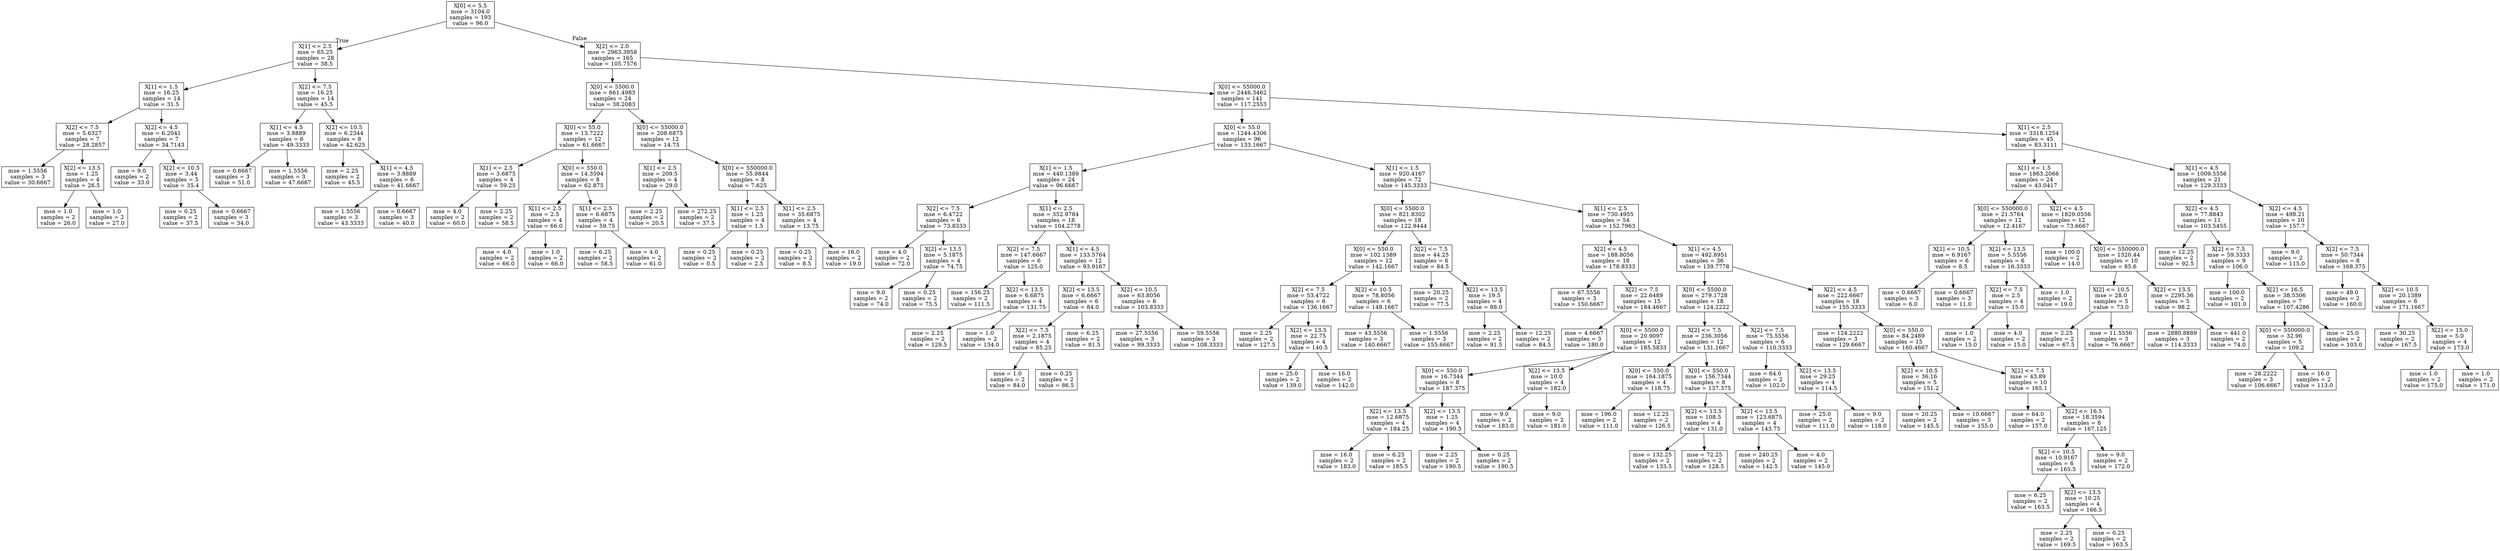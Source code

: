 digraph Tree {
node [shape=box] ;
0 [label="X[0] <= 5.5\nmse = 3104.0\nsamples = 193\nvalue = 96.0"] ;
1 [label="X[1] <= 2.5\nmse = 65.25\nsamples = 28\nvalue = 38.5"] ;
0 -> 1 [labeldistance=2.5, labelangle=45, headlabel="True"] ;
2 [label="X[1] <= 1.5\nmse = 16.25\nsamples = 14\nvalue = 31.5"] ;
1 -> 2 ;
3 [label="X[2] <= 7.5\nmse = 5.6327\nsamples = 7\nvalue = 28.2857"] ;
2 -> 3 ;
4 [label="mse = 1.5556\nsamples = 3\nvalue = 30.6667"] ;
3 -> 4 ;
5 [label="X[2] <= 13.5\nmse = 1.25\nsamples = 4\nvalue = 26.5"] ;
3 -> 5 ;
6 [label="mse = 1.0\nsamples = 2\nvalue = 26.0"] ;
5 -> 6 ;
7 [label="mse = 1.0\nsamples = 2\nvalue = 27.0"] ;
5 -> 7 ;
8 [label="X[2] <= 4.5\nmse = 6.2041\nsamples = 7\nvalue = 34.7143"] ;
2 -> 8 ;
9 [label="mse = 9.0\nsamples = 2\nvalue = 33.0"] ;
8 -> 9 ;
10 [label="X[2] <= 10.5\nmse = 3.44\nsamples = 5\nvalue = 35.4"] ;
8 -> 10 ;
11 [label="mse = 0.25\nsamples = 2\nvalue = 37.5"] ;
10 -> 11 ;
12 [label="mse = 0.6667\nsamples = 3\nvalue = 34.0"] ;
10 -> 12 ;
13 [label="X[2] <= 7.5\nmse = 16.25\nsamples = 14\nvalue = 45.5"] ;
1 -> 13 ;
14 [label="X[1] <= 4.5\nmse = 3.8889\nsamples = 6\nvalue = 49.3333"] ;
13 -> 14 ;
15 [label="mse = 0.6667\nsamples = 3\nvalue = 51.0"] ;
14 -> 15 ;
16 [label="mse = 1.5556\nsamples = 3\nvalue = 47.6667"] ;
14 -> 16 ;
17 [label="X[2] <= 10.5\nmse = 6.2344\nsamples = 8\nvalue = 42.625"] ;
13 -> 17 ;
18 [label="mse = 2.25\nsamples = 2\nvalue = 45.5"] ;
17 -> 18 ;
19 [label="X[1] <= 4.5\nmse = 3.8889\nsamples = 6\nvalue = 41.6667"] ;
17 -> 19 ;
20 [label="mse = 1.5556\nsamples = 3\nvalue = 43.3333"] ;
19 -> 20 ;
21 [label="mse = 0.6667\nsamples = 3\nvalue = 40.0"] ;
19 -> 21 ;
22 [label="X[2] <= 2.0\nmse = 2963.3958\nsamples = 165\nvalue = 105.7576"] ;
0 -> 22 [labeldistance=2.5, labelangle=-45, headlabel="False"] ;
23 [label="X[0] <= 5500.0\nmse = 661.4983\nsamples = 24\nvalue = 38.2083"] ;
22 -> 23 ;
24 [label="X[0] <= 55.0\nmse = 13.7222\nsamples = 12\nvalue = 61.6667"] ;
23 -> 24 ;
25 [label="X[1] <= 2.5\nmse = 3.6875\nsamples = 4\nvalue = 59.25"] ;
24 -> 25 ;
26 [label="mse = 4.0\nsamples = 2\nvalue = 60.0"] ;
25 -> 26 ;
27 [label="mse = 2.25\nsamples = 2\nvalue = 58.5"] ;
25 -> 27 ;
28 [label="X[0] <= 550.0\nmse = 14.3594\nsamples = 8\nvalue = 62.875"] ;
24 -> 28 ;
29 [label="X[1] <= 2.5\nmse = 2.5\nsamples = 4\nvalue = 66.0"] ;
28 -> 29 ;
30 [label="mse = 4.0\nsamples = 2\nvalue = 66.0"] ;
29 -> 30 ;
31 [label="mse = 1.0\nsamples = 2\nvalue = 66.0"] ;
29 -> 31 ;
32 [label="X[1] <= 2.5\nmse = 6.6875\nsamples = 4\nvalue = 59.75"] ;
28 -> 32 ;
33 [label="mse = 6.25\nsamples = 2\nvalue = 58.5"] ;
32 -> 33 ;
34 [label="mse = 4.0\nsamples = 2\nvalue = 61.0"] ;
32 -> 34 ;
35 [label="X[0] <= 55000.0\nmse = 208.6875\nsamples = 12\nvalue = 14.75"] ;
23 -> 35 ;
36 [label="X[1] <= 2.5\nmse = 209.5\nsamples = 4\nvalue = 29.0"] ;
35 -> 36 ;
37 [label="mse = 2.25\nsamples = 2\nvalue = 20.5"] ;
36 -> 37 ;
38 [label="mse = 272.25\nsamples = 2\nvalue = 37.5"] ;
36 -> 38 ;
39 [label="X[0] <= 550000.0\nmse = 55.9844\nsamples = 8\nvalue = 7.625"] ;
35 -> 39 ;
40 [label="X[1] <= 2.5\nmse = 1.25\nsamples = 4\nvalue = 1.5"] ;
39 -> 40 ;
41 [label="mse = 0.25\nsamples = 2\nvalue = 0.5"] ;
40 -> 41 ;
42 [label="mse = 0.25\nsamples = 2\nvalue = 2.5"] ;
40 -> 42 ;
43 [label="X[1] <= 2.5\nmse = 35.6875\nsamples = 4\nvalue = 13.75"] ;
39 -> 43 ;
44 [label="mse = 0.25\nsamples = 2\nvalue = 8.5"] ;
43 -> 44 ;
45 [label="mse = 16.0\nsamples = 2\nvalue = 19.0"] ;
43 -> 45 ;
46 [label="X[0] <= 55000.0\nmse = 2446.3462\nsamples = 141\nvalue = 117.2553"] ;
22 -> 46 ;
47 [label="X[0] <= 55.0\nmse = 1244.4306\nsamples = 96\nvalue = 133.1667"] ;
46 -> 47 ;
48 [label="X[1] <= 1.5\nmse = 440.1389\nsamples = 24\nvalue = 96.6667"] ;
47 -> 48 ;
49 [label="X[2] <= 7.5\nmse = 6.4722\nsamples = 6\nvalue = 73.8333"] ;
48 -> 49 ;
50 [label="mse = 4.0\nsamples = 2\nvalue = 72.0"] ;
49 -> 50 ;
51 [label="X[2] <= 13.5\nmse = 5.1875\nsamples = 4\nvalue = 74.75"] ;
49 -> 51 ;
52 [label="mse = 9.0\nsamples = 2\nvalue = 74.0"] ;
51 -> 52 ;
53 [label="mse = 0.25\nsamples = 2\nvalue = 75.5"] ;
51 -> 53 ;
54 [label="X[1] <= 2.5\nmse = 352.9784\nsamples = 18\nvalue = 104.2778"] ;
48 -> 54 ;
55 [label="X[2] <= 7.5\nmse = 147.6667\nsamples = 6\nvalue = 125.0"] ;
54 -> 55 ;
56 [label="mse = 156.25\nsamples = 2\nvalue = 111.5"] ;
55 -> 56 ;
57 [label="X[2] <= 13.5\nmse = 6.6875\nsamples = 4\nvalue = 131.75"] ;
55 -> 57 ;
58 [label="mse = 2.25\nsamples = 2\nvalue = 129.5"] ;
57 -> 58 ;
59 [label="mse = 1.0\nsamples = 2\nvalue = 134.0"] ;
57 -> 59 ;
60 [label="X[1] <= 4.5\nmse = 133.5764\nsamples = 12\nvalue = 93.9167"] ;
54 -> 60 ;
61 [label="X[2] <= 13.5\nmse = 6.6667\nsamples = 6\nvalue = 84.0"] ;
60 -> 61 ;
62 [label="X[2] <= 7.5\nmse = 2.1875\nsamples = 4\nvalue = 85.25"] ;
61 -> 62 ;
63 [label="mse = 1.0\nsamples = 2\nvalue = 84.0"] ;
62 -> 63 ;
64 [label="mse = 0.25\nsamples = 2\nvalue = 86.5"] ;
62 -> 64 ;
65 [label="mse = 6.25\nsamples = 2\nvalue = 81.5"] ;
61 -> 65 ;
66 [label="X[2] <= 10.5\nmse = 63.8056\nsamples = 6\nvalue = 103.8333"] ;
60 -> 66 ;
67 [label="mse = 27.5556\nsamples = 3\nvalue = 99.3333"] ;
66 -> 67 ;
68 [label="mse = 59.5556\nsamples = 3\nvalue = 108.3333"] ;
66 -> 68 ;
69 [label="X[1] <= 1.5\nmse = 920.4167\nsamples = 72\nvalue = 145.3333"] ;
47 -> 69 ;
70 [label="X[0] <= 5500.0\nmse = 821.8302\nsamples = 18\nvalue = 122.9444"] ;
69 -> 70 ;
71 [label="X[0] <= 550.0\nmse = 102.1389\nsamples = 12\nvalue = 142.1667"] ;
70 -> 71 ;
72 [label="X[2] <= 7.5\nmse = 53.4722\nsamples = 6\nvalue = 136.1667"] ;
71 -> 72 ;
73 [label="mse = 2.25\nsamples = 2\nvalue = 127.5"] ;
72 -> 73 ;
74 [label="X[2] <= 13.5\nmse = 22.75\nsamples = 4\nvalue = 140.5"] ;
72 -> 74 ;
75 [label="mse = 25.0\nsamples = 2\nvalue = 139.0"] ;
74 -> 75 ;
76 [label="mse = 16.0\nsamples = 2\nvalue = 142.0"] ;
74 -> 76 ;
77 [label="X[2] <= 10.5\nmse = 78.8056\nsamples = 6\nvalue = 148.1667"] ;
71 -> 77 ;
78 [label="mse = 43.5556\nsamples = 3\nvalue = 140.6667"] ;
77 -> 78 ;
79 [label="mse = 1.5556\nsamples = 3\nvalue = 155.6667"] ;
77 -> 79 ;
80 [label="X[2] <= 7.5\nmse = 44.25\nsamples = 6\nvalue = 84.5"] ;
70 -> 80 ;
81 [label="mse = 20.25\nsamples = 2\nvalue = 77.5"] ;
80 -> 81 ;
82 [label="X[2] <= 13.5\nmse = 19.5\nsamples = 4\nvalue = 88.0"] ;
80 -> 82 ;
83 [label="mse = 2.25\nsamples = 2\nvalue = 91.5"] ;
82 -> 83 ;
84 [label="mse = 12.25\nsamples = 2\nvalue = 84.5"] ;
82 -> 84 ;
85 [label="X[1] <= 2.5\nmse = 730.4955\nsamples = 54\nvalue = 152.7963"] ;
69 -> 85 ;
86 [label="X[2] <= 4.5\nmse = 188.8056\nsamples = 18\nvalue = 178.8333"] ;
85 -> 86 ;
87 [label="mse = 67.5556\nsamples = 3\nvalue = 150.6667"] ;
86 -> 87 ;
88 [label="X[2] <= 7.5\nmse = 22.6489\nsamples = 15\nvalue = 184.4667"] ;
86 -> 88 ;
89 [label="mse = 4.6667\nsamples = 3\nvalue = 180.0"] ;
88 -> 89 ;
90 [label="X[0] <= 5500.0\nmse = 20.9097\nsamples = 12\nvalue = 185.5833"] ;
88 -> 90 ;
91 [label="X[0] <= 550.0\nmse = 16.7344\nsamples = 8\nvalue = 187.375"] ;
90 -> 91 ;
92 [label="X[2] <= 13.5\nmse = 12.6875\nsamples = 4\nvalue = 184.25"] ;
91 -> 92 ;
93 [label="mse = 16.0\nsamples = 2\nvalue = 183.0"] ;
92 -> 93 ;
94 [label="mse = 6.25\nsamples = 2\nvalue = 185.5"] ;
92 -> 94 ;
95 [label="X[2] <= 13.5\nmse = 1.25\nsamples = 4\nvalue = 190.5"] ;
91 -> 95 ;
96 [label="mse = 2.25\nsamples = 2\nvalue = 190.5"] ;
95 -> 96 ;
97 [label="mse = 0.25\nsamples = 2\nvalue = 190.5"] ;
95 -> 97 ;
98 [label="X[2] <= 13.5\nmse = 10.0\nsamples = 4\nvalue = 182.0"] ;
90 -> 98 ;
99 [label="mse = 9.0\nsamples = 2\nvalue = 183.0"] ;
98 -> 99 ;
100 [label="mse = 9.0\nsamples = 2\nvalue = 181.0"] ;
98 -> 100 ;
101 [label="X[1] <= 4.5\nmse = 492.8951\nsamples = 36\nvalue = 139.7778"] ;
85 -> 101 ;
102 [label="X[0] <= 5500.0\nmse = 279.1728\nsamples = 18\nvalue = 124.2222"] ;
101 -> 102 ;
103 [label="X[2] <= 7.5\nmse = 236.3056\nsamples = 12\nvalue = 131.1667"] ;
102 -> 103 ;
104 [label="X[0] <= 550.0\nmse = 164.1875\nsamples = 4\nvalue = 118.75"] ;
103 -> 104 ;
105 [label="mse = 196.0\nsamples = 2\nvalue = 111.0"] ;
104 -> 105 ;
106 [label="mse = 12.25\nsamples = 2\nvalue = 126.5"] ;
104 -> 106 ;
107 [label="X[0] <= 550.0\nmse = 156.7344\nsamples = 8\nvalue = 137.375"] ;
103 -> 107 ;
108 [label="X[2] <= 13.5\nmse = 108.5\nsamples = 4\nvalue = 131.0"] ;
107 -> 108 ;
109 [label="mse = 132.25\nsamples = 2\nvalue = 133.5"] ;
108 -> 109 ;
110 [label="mse = 72.25\nsamples = 2\nvalue = 128.5"] ;
108 -> 110 ;
111 [label="X[2] <= 13.5\nmse = 123.6875\nsamples = 4\nvalue = 143.75"] ;
107 -> 111 ;
112 [label="mse = 240.25\nsamples = 2\nvalue = 142.5"] ;
111 -> 112 ;
113 [label="mse = 4.0\nsamples = 2\nvalue = 145.0"] ;
111 -> 113 ;
114 [label="X[2] <= 7.5\nmse = 75.5556\nsamples = 6\nvalue = 110.3333"] ;
102 -> 114 ;
115 [label="mse = 64.0\nsamples = 2\nvalue = 102.0"] ;
114 -> 115 ;
116 [label="X[2] <= 13.5\nmse = 29.25\nsamples = 4\nvalue = 114.5"] ;
114 -> 116 ;
117 [label="mse = 25.0\nsamples = 2\nvalue = 111.0"] ;
116 -> 117 ;
118 [label="mse = 9.0\nsamples = 2\nvalue = 118.0"] ;
116 -> 118 ;
119 [label="X[2] <= 4.5\nmse = 222.6667\nsamples = 18\nvalue = 155.3333"] ;
101 -> 119 ;
120 [label="mse = 124.2222\nsamples = 3\nvalue = 129.6667"] ;
119 -> 120 ;
121 [label="X[0] <= 550.0\nmse = 84.2489\nsamples = 15\nvalue = 160.4667"] ;
119 -> 121 ;
122 [label="X[2] <= 10.5\nmse = 36.16\nsamples = 5\nvalue = 151.2"] ;
121 -> 122 ;
123 [label="mse = 20.25\nsamples = 2\nvalue = 145.5"] ;
122 -> 123 ;
124 [label="mse = 10.6667\nsamples = 3\nvalue = 155.0"] ;
122 -> 124 ;
125 [label="X[2] <= 7.5\nmse = 43.89\nsamples = 10\nvalue = 165.1"] ;
121 -> 125 ;
126 [label="mse = 64.0\nsamples = 2\nvalue = 157.0"] ;
125 -> 126 ;
127 [label="X[2] <= 16.5\nmse = 18.3594\nsamples = 8\nvalue = 167.125"] ;
125 -> 127 ;
128 [label="X[2] <= 10.5\nmse = 10.9167\nsamples = 6\nvalue = 165.5"] ;
127 -> 128 ;
129 [label="mse = 6.25\nsamples = 2\nvalue = 163.5"] ;
128 -> 129 ;
130 [label="X[2] <= 13.5\nmse = 10.25\nsamples = 4\nvalue = 166.5"] ;
128 -> 130 ;
131 [label="mse = 2.25\nsamples = 2\nvalue = 169.5"] ;
130 -> 131 ;
132 [label="mse = 0.25\nsamples = 2\nvalue = 163.5"] ;
130 -> 132 ;
133 [label="mse = 9.0\nsamples = 2\nvalue = 172.0"] ;
127 -> 133 ;
134 [label="X[1] <= 2.5\nmse = 3318.1254\nsamples = 45\nvalue = 83.3111"] ;
46 -> 134 ;
135 [label="X[1] <= 1.5\nmse = 1863.2066\nsamples = 24\nvalue = 43.0417"] ;
134 -> 135 ;
136 [label="X[0] <= 550000.0\nmse = 21.5764\nsamples = 12\nvalue = 12.4167"] ;
135 -> 136 ;
137 [label="X[2] <= 10.5\nmse = 6.9167\nsamples = 6\nvalue = 8.5"] ;
136 -> 137 ;
138 [label="mse = 0.6667\nsamples = 3\nvalue = 6.0"] ;
137 -> 138 ;
139 [label="mse = 0.6667\nsamples = 3\nvalue = 11.0"] ;
137 -> 139 ;
140 [label="X[2] <= 13.5\nmse = 5.5556\nsamples = 6\nvalue = 16.3333"] ;
136 -> 140 ;
141 [label="X[2] <= 7.5\nmse = 2.5\nsamples = 4\nvalue = 15.0"] ;
140 -> 141 ;
142 [label="mse = 1.0\nsamples = 2\nvalue = 15.0"] ;
141 -> 142 ;
143 [label="mse = 4.0\nsamples = 2\nvalue = 15.0"] ;
141 -> 143 ;
144 [label="mse = 1.0\nsamples = 2\nvalue = 19.0"] ;
140 -> 144 ;
145 [label="X[2] <= 4.5\nmse = 1829.0556\nsamples = 12\nvalue = 73.6667"] ;
135 -> 145 ;
146 [label="mse = 100.0\nsamples = 2\nvalue = 14.0"] ;
145 -> 146 ;
147 [label="X[0] <= 550000.0\nmse = 1320.44\nsamples = 10\nvalue = 85.6"] ;
145 -> 147 ;
148 [label="X[2] <= 10.5\nmse = 28.0\nsamples = 5\nvalue = 73.0"] ;
147 -> 148 ;
149 [label="mse = 2.25\nsamples = 2\nvalue = 67.5"] ;
148 -> 149 ;
150 [label="mse = 11.5556\nsamples = 3\nvalue = 76.6667"] ;
148 -> 150 ;
151 [label="X[2] <= 13.5\nmse = 2295.36\nsamples = 5\nvalue = 98.2"] ;
147 -> 151 ;
152 [label="mse = 2880.8889\nsamples = 3\nvalue = 114.3333"] ;
151 -> 152 ;
153 [label="mse = 441.0\nsamples = 2\nvalue = 74.0"] ;
151 -> 153 ;
154 [label="X[1] <= 4.5\nmse = 1009.5556\nsamples = 21\nvalue = 129.3333"] ;
134 -> 154 ;
155 [label="X[2] <= 4.5\nmse = 77.8843\nsamples = 11\nvalue = 103.5455"] ;
154 -> 155 ;
156 [label="mse = 12.25\nsamples = 2\nvalue = 92.5"] ;
155 -> 156 ;
157 [label="X[2] <= 7.5\nmse = 59.3333\nsamples = 9\nvalue = 106.0"] ;
155 -> 157 ;
158 [label="mse = 100.0\nsamples = 2\nvalue = 101.0"] ;
157 -> 158 ;
159 [label="X[2] <= 16.5\nmse = 38.5306\nsamples = 7\nvalue = 107.4286"] ;
157 -> 159 ;
160 [label="X[0] <= 550000.0\nmse = 32.96\nsamples = 5\nvalue = 109.2"] ;
159 -> 160 ;
161 [label="mse = 28.2222\nsamples = 3\nvalue = 106.6667"] ;
160 -> 161 ;
162 [label="mse = 16.0\nsamples = 2\nvalue = 113.0"] ;
160 -> 162 ;
163 [label="mse = 25.0\nsamples = 2\nvalue = 103.0"] ;
159 -> 163 ;
164 [label="X[2] <= 4.5\nmse = 498.21\nsamples = 10\nvalue = 157.7"] ;
154 -> 164 ;
165 [label="mse = 9.0\nsamples = 2\nvalue = 115.0"] ;
164 -> 165 ;
166 [label="X[2] <= 7.5\nmse = 50.7344\nsamples = 8\nvalue = 168.375"] ;
164 -> 166 ;
167 [label="mse = 49.0\nsamples = 2\nvalue = 160.0"] ;
166 -> 167 ;
168 [label="X[2] <= 10.5\nmse = 20.1389\nsamples = 6\nvalue = 171.1667"] ;
166 -> 168 ;
169 [label="mse = 30.25\nsamples = 2\nvalue = 167.5"] ;
168 -> 169 ;
170 [label="X[2] <= 15.0\nmse = 5.0\nsamples = 4\nvalue = 173.0"] ;
168 -> 170 ;
171 [label="mse = 1.0\nsamples = 2\nvalue = 175.0"] ;
170 -> 171 ;
172 [label="mse = 1.0\nsamples = 2\nvalue = 171.0"] ;
170 -> 172 ;
}